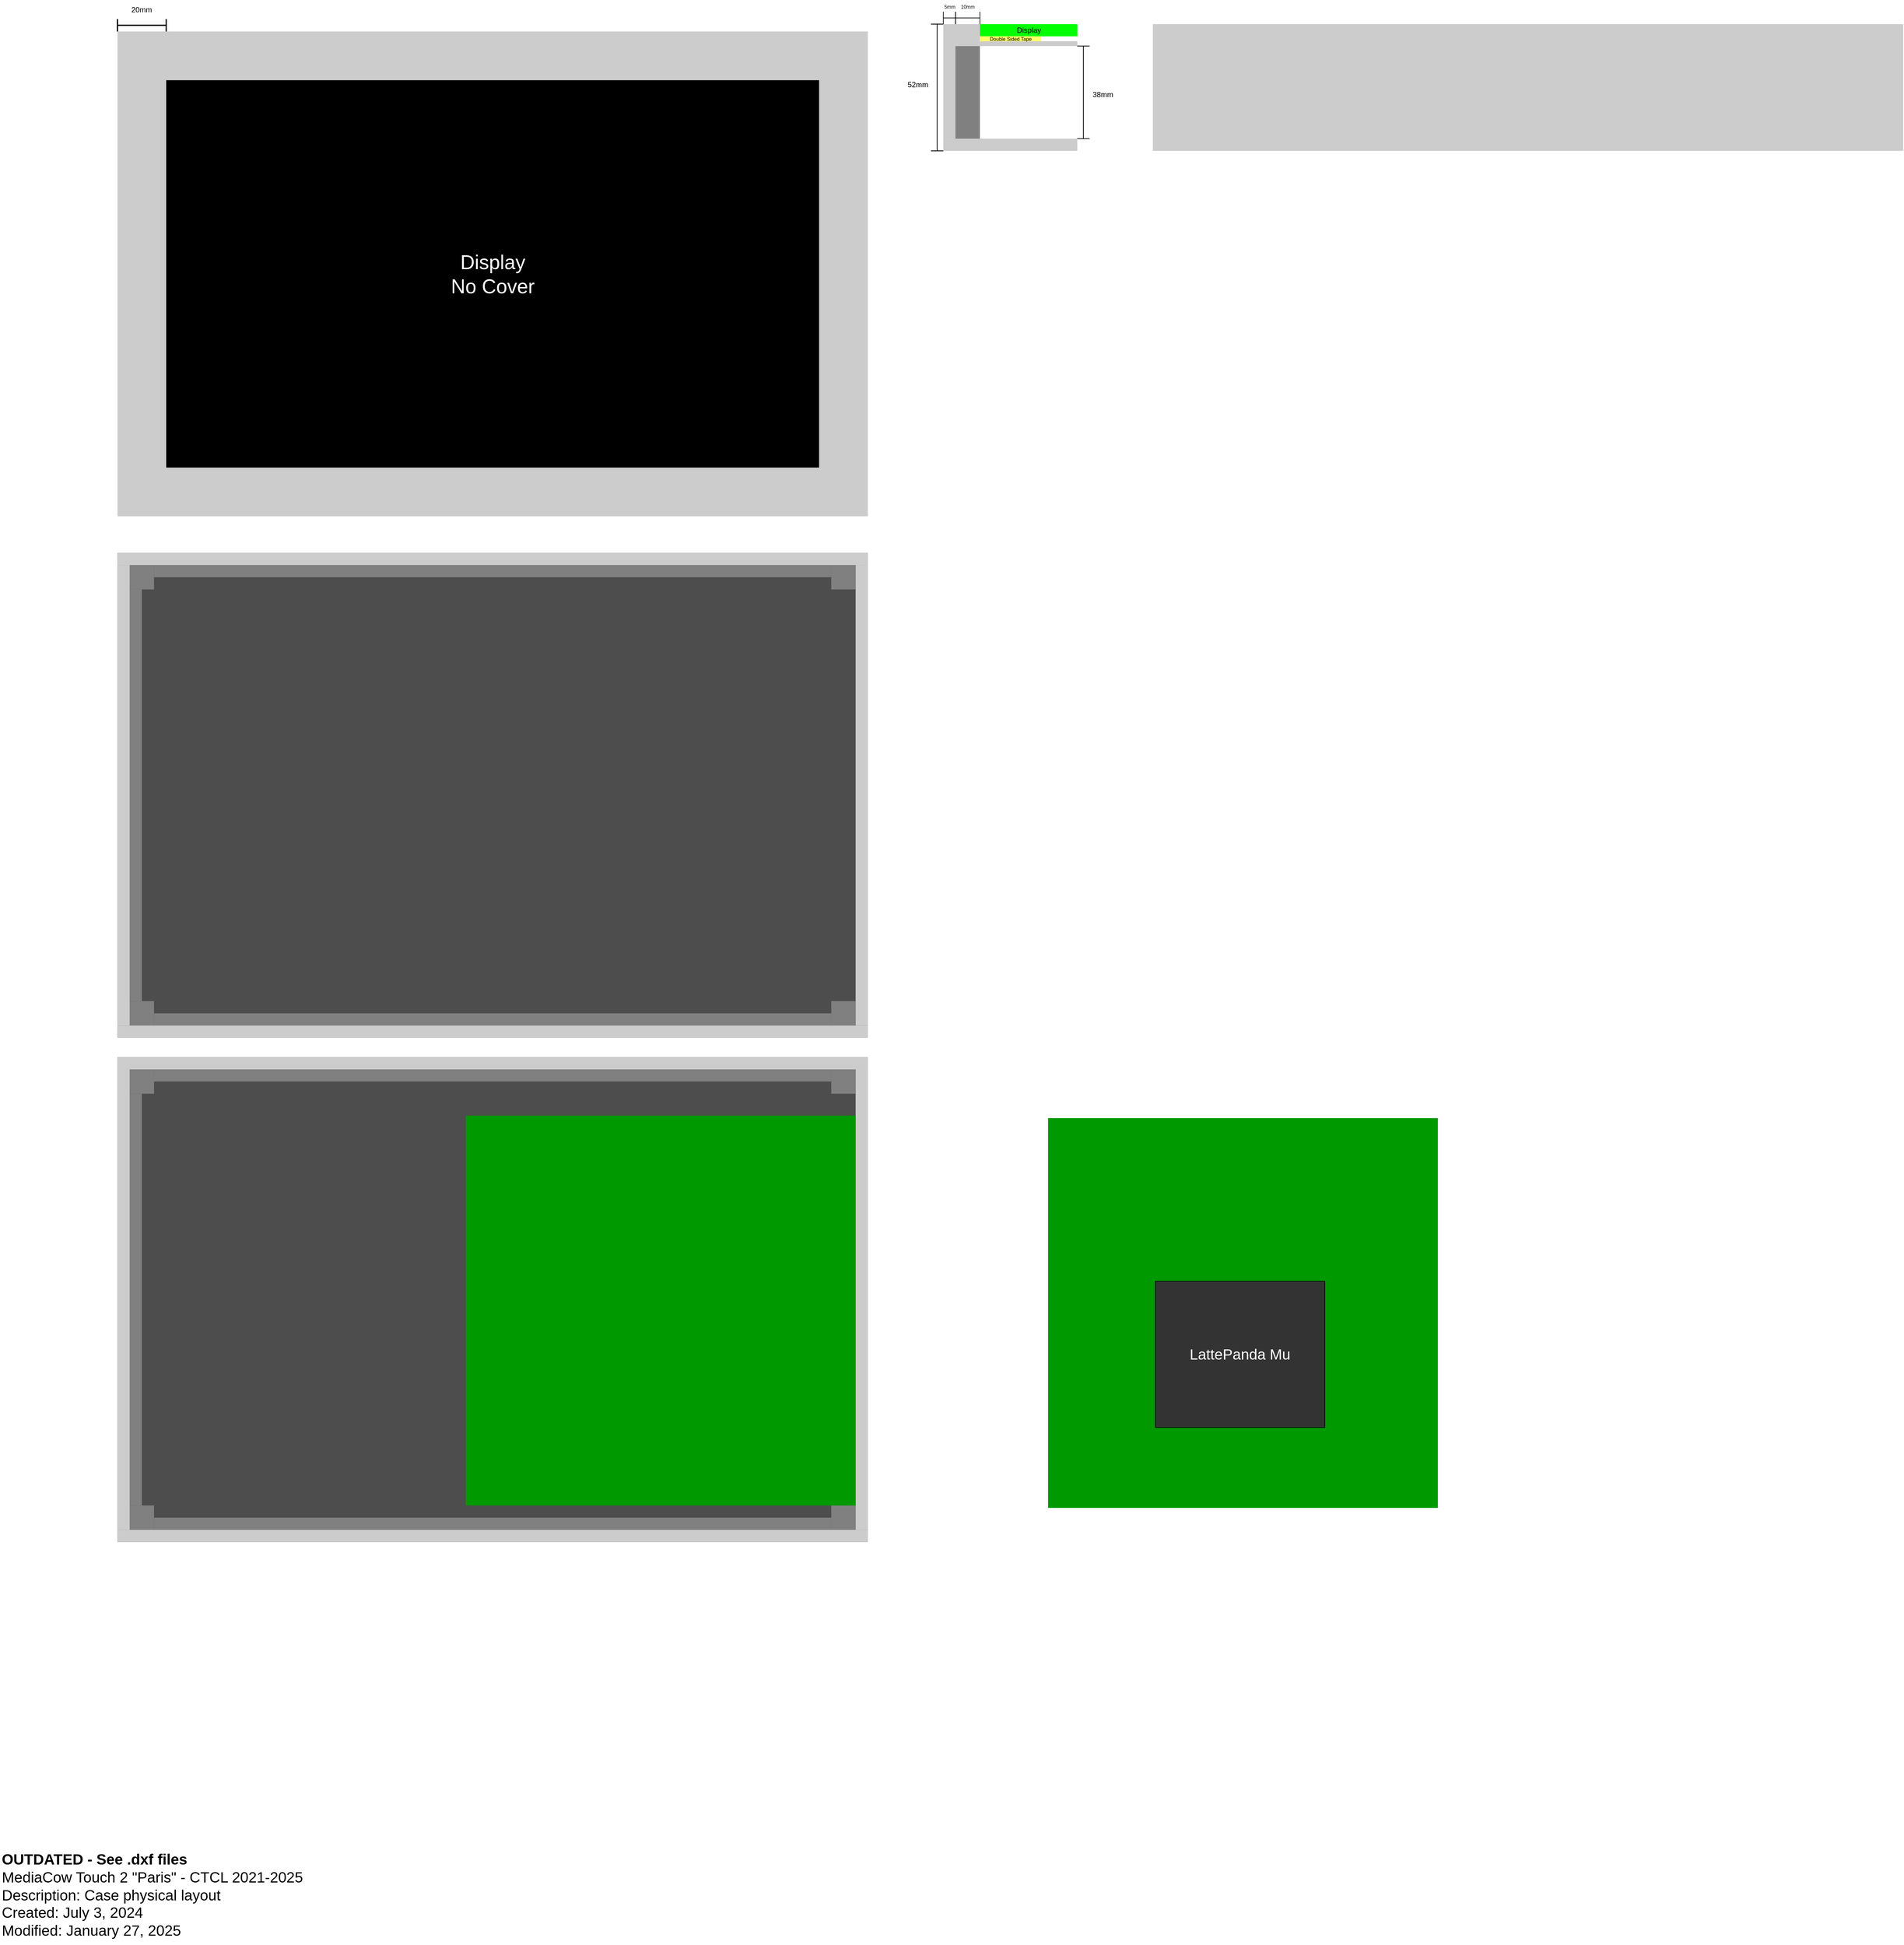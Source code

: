 <mxfile version="26.0.9">
  <diagram name="Page-1" id="Xj-SmYEpzrhkBik-2ail">
    <mxGraphModel dx="1434" dy="842" grid="1" gridSize="3.937" guides="1" tooltips="1" connect="1" arrows="1" fold="1" page="1" pageScale="1" pageWidth="4681" pageHeight="3300" math="0" shadow="0">
      <root>
        <mxCell id="0" />
        <mxCell id="1" parent="0" />
        <mxCell id="cL95VFljcKObzs7paVgr-37" value="" style="whiteSpace=wrap;html=1;aspect=fixed;strokeColor=none;fillColor=#009900;movable=0;resizable=0;rotatable=0;deletable=0;editable=0;locked=1;connectable=0;" parent="1" vertex="1">
          <mxGeometry x="1700.787" y="1952.747" width="629.92" height="629.92" as="geometry" />
        </mxCell>
        <mxCell id="cL95VFljcKObzs7paVgr-21" value="" style="rounded=0;whiteSpace=wrap;html=1;strokeColor=none;fillColor=#4D4D4D;movable=0;resizable=0;rotatable=0;deletable=0;editable=0;locked=1;connectable=0;" parent="1" vertex="1">
          <mxGeometry x="196.854" y="1854.33" width="1212.6" height="783.463" as="geometry" />
        </mxCell>
        <mxCell id="cL95VFljcKObzs7paVgr-22" value="" style="whiteSpace=wrap;html=1;strokeColor=none;fillColor=#cccccc;movable=0;resizable=0;rotatable=0;deletable=0;editable=0;locked=1;connectable=0;" parent="1" vertex="1">
          <mxGeometry x="196.857" y="1854.327" width="1212.596" height="19.685" as="geometry" />
        </mxCell>
        <mxCell id="cL95VFljcKObzs7paVgr-23" value="" style="whiteSpace=wrap;html=1;strokeColor=none;fillColor=#cccccc;movable=0;resizable=0;rotatable=0;deletable=0;editable=0;locked=1;connectable=0;" parent="1" vertex="1">
          <mxGeometry x="196.864" y="2618.104" width="1212.596" height="19.685" as="geometry" />
        </mxCell>
        <mxCell id="cL95VFljcKObzs7paVgr-24" value="" style="whiteSpace=wrap;html=1;strokeColor=none;fillColor=#cccccc;movable=0;resizable=0;rotatable=0;deletable=0;editable=0;locked=1;connectable=0;" parent="1" vertex="1">
          <mxGeometry x="196.857" y="1874.007" width="19.68" height="744.09" as="geometry" />
        </mxCell>
        <mxCell id="cL95VFljcKObzs7paVgr-25" value="" style="whiteSpace=wrap;html=1;strokeColor=none;fillColor=#cccccc;movable=0;resizable=0;rotatable=0;deletable=0;editable=0;locked=1;connectable=0;" parent="1" vertex="1">
          <mxGeometry x="1389.784" y="1874.004" width="19.68" height="744.09" as="geometry" />
        </mxCell>
        <mxCell id="cL95VFljcKObzs7paVgr-26" value="" style="rounded=0;whiteSpace=wrap;html=1;strokeColor=none;fillColor=#808080;movable=0;resizable=0;rotatable=0;deletable=0;editable=0;locked=1;connectable=0;" parent="1" vertex="1">
          <mxGeometry x="216.537" y="1874.007" width="39.38" height="39.37" as="geometry" />
        </mxCell>
        <mxCell id="cL95VFljcKObzs7paVgr-27" value="" style="rounded=0;whiteSpace=wrap;html=1;strokeColor=none;fillColor=#808080;movable=0;resizable=0;rotatable=0;deletable=0;editable=0;locked=1;connectable=0;" parent="1" vertex="1">
          <mxGeometry x="216.534" y="2578.724" width="39.38" height="39.37" as="geometry" />
        </mxCell>
        <mxCell id="cL95VFljcKObzs7paVgr-28" value="" style="rounded=0;whiteSpace=wrap;html=1;strokeColor=none;fillColor=#808080;movable=0;resizable=0;rotatable=0;deletable=0;editable=0;locked=1;connectable=0;" parent="1" vertex="1">
          <mxGeometry x="1350.401" y="2578.721" width="39.38" height="39.37" as="geometry" />
        </mxCell>
        <mxCell id="cL95VFljcKObzs7paVgr-29" value="" style="rounded=0;whiteSpace=wrap;html=1;strokeColor=none;fillColor=#808080;movable=0;resizable=0;rotatable=0;deletable=0;editable=0;locked=1;connectable=0;" parent="1" vertex="1">
          <mxGeometry x="1350.398" y="1874.008" width="39.38" height="39.37" as="geometry" />
        </mxCell>
        <mxCell id="cL95VFljcKObzs7paVgr-30" value="" style="rounded=0;whiteSpace=wrap;html=1;strokeColor=none;fillColor=#808080;movable=0;resizable=0;rotatable=0;deletable=0;editable=0;locked=1;connectable=0;" parent="1" vertex="1">
          <mxGeometry x="255.917" y="1874.007" width="1094.49" height="19.69" as="geometry" />
        </mxCell>
        <mxCell id="cL95VFljcKObzs7paVgr-31" value="" style="rounded=0;whiteSpace=wrap;html=1;strokeColor=none;fillColor=#808080;movable=0;resizable=0;rotatable=0;deletable=0;editable=0;locked=1;connectable=0;" parent="1" vertex="1">
          <mxGeometry x="255.914" y="2598.404" width="1094.49" height="19.69" as="geometry" />
        </mxCell>
        <mxCell id="cL95VFljcKObzs7paVgr-32" value="" style="rounded=0;whiteSpace=wrap;html=1;strokeColor=none;fillColor=#808080;movable=0;resizable=0;rotatable=0;deletable=0;editable=0;locked=1;connectable=0;" parent="1" vertex="1">
          <mxGeometry x="216.537" y="1913.377" width="19.69" height="665.36" as="geometry" />
        </mxCell>
        <mxCell id="gxm-fGBhmQH7gO7SO7xa-2" value="" style="rounded=0;whiteSpace=wrap;html=1;strokeColor=none;fillColor=#CCCCCC;" parent="1" vertex="1">
          <mxGeometry x="196.85" y="196.85" width="1212.6" height="783.463" as="geometry" />
        </mxCell>
        <mxCell id="gxm-fGBhmQH7gO7SO7xa-1" value="Display&lt;div&gt;No Cover&lt;/div&gt;" style="rounded=0;whiteSpace=wrap;html=1;fillColor=#000000;fontColor=#FFFFFF;strokeColor=none;fontSize=32;" parent="1" vertex="1">
          <mxGeometry x="275.59" y="275.59" width="1055.116" height="625.983" as="geometry" />
        </mxCell>
        <mxCell id="gxm-fGBhmQH7gO7SO7xa-8" value="" style="shape=crossbar;whiteSpace=wrap;html=1;rounded=1;strokeWidth=1.968;" parent="1" vertex="1">
          <mxGeometry x="196.85" y="176.85" width="78.74" height="20" as="geometry" />
        </mxCell>
        <mxCell id="gxm-fGBhmQH7gO7SO7xa-9" value="20mm" style="text;html=1;align=center;verticalAlign=middle;whiteSpace=wrap;rounded=0;" parent="1" vertex="1">
          <mxGeometry x="206.22" y="146.85" width="60" height="30" as="geometry" />
        </mxCell>
        <mxCell id="gxm-fGBhmQH7gO7SO7xa-11" value="" style="rounded=0;whiteSpace=wrap;html=1;strokeColor=none;fillColor=#CCCCCC;" parent="1" vertex="1">
          <mxGeometry x="1531.49" y="185.04" width="19.69" height="185.04" as="geometry" />
        </mxCell>
        <mxCell id="gxm-fGBhmQH7gO7SO7xa-12" value="" style="rounded=0;whiteSpace=wrap;html=1;strokeColor=none;fillColor=#CCCCCC;" parent="1" vertex="1">
          <mxGeometry x="1531.49" y="370.08" width="216.53" height="19.67" as="geometry" />
        </mxCell>
        <mxCell id="gxm-fGBhmQH7gO7SO7xa-13" value="" style="rounded=0;whiteSpace=wrap;html=1;strokeColor=none;fillColor=#808080;" parent="1" vertex="1">
          <mxGeometry x="1551.02" y="220.47" width="39.53" height="149.66" as="geometry" />
        </mxCell>
        <mxCell id="gxm-fGBhmQH7gO7SO7xa-14" value="&lt;b&gt;OUTDATED - See .dxf files&lt;/b&gt;&lt;br&gt;MediaCow Touch 2 &quot;Paris&quot; - CTCL 2021-2025&lt;br style=&quot;font-size: 24px;&quot;&gt;Description: Case physical layout&lt;br style=&quot;font-size: 24px;&quot;&gt;&lt;div style=&quot;font-size: 24px;&quot;&gt;Created: July 3, 2024&lt;/div&gt;&lt;div style=&quot;font-size: 24px;&quot;&gt;Modified: January 27, 2025&lt;/div&gt;" style="text;html=1;align=left;verticalAlign=top;whiteSpace=wrap;rounded=0;fontSize=24;" parent="1" vertex="1">
          <mxGeometry x="7.87" y="3129.92" width="563.57" height="157.48" as="geometry" />
        </mxCell>
        <mxCell id="gxm-fGBhmQH7gO7SO7xa-15" value="Display" style="rounded=0;whiteSpace=wrap;html=1;strokeColor=none;fillColor=#00FF00;fontColor=#000000;" parent="1" vertex="1">
          <mxGeometry x="1590.55" y="185.02" width="157.64" height="19.69" as="geometry" />
        </mxCell>
        <mxCell id="gxm-fGBhmQH7gO7SO7xa-16" value="" style="rounded=0;whiteSpace=wrap;html=1;strokeColor=none;fillColor=#CCCCCC;" parent="1" vertex="1">
          <mxGeometry x="1590.55" y="212.58" width="157.64" height="7.87" as="geometry" />
        </mxCell>
        <mxCell id="gxm-fGBhmQH7gO7SO7xa-17" value="Double Sided Tape" style="rounded=0;whiteSpace=wrap;html=1;strokeColor=none;fillColor=#FFFF66;fontSize=8;" parent="1" vertex="1">
          <mxGeometry x="1590.55" y="204.71" width="98.59" height="7.87" as="geometry" />
        </mxCell>
        <mxCell id="gxm-fGBhmQH7gO7SO7xa-18" value="" style="rounded=0;whiteSpace=wrap;html=1;strokeColor=none;fillColor=#CCCCCC;" parent="1" vertex="1">
          <mxGeometry x="1551.02" y="185.03" width="39.53" height="35.44" as="geometry" />
        </mxCell>
        <mxCell id="gxm-fGBhmQH7gO7SO7xa-21" value="" style="rounded=0;whiteSpace=wrap;html=1;strokeColor=none;fillColor=#CCCCCC;" parent="1" vertex="1">
          <mxGeometry x="1870.08" y="185.03" width="1212.6" height="204.73" as="geometry" />
        </mxCell>
        <mxCell id="gxm-fGBhmQH7gO7SO7xa-22" value="" style="shape=crossbar;whiteSpace=wrap;html=1;rounded=1;direction=south;strokeWidth=1.181;" parent="1" vertex="1">
          <mxGeometry x="1511.49" y="185.02" width="20" height="204.73" as="geometry" />
        </mxCell>
        <mxCell id="gxm-fGBhmQH7gO7SO7xa-23" value="" style="shape=crossbar;whiteSpace=wrap;html=1;rounded=1;direction=south;strokeWidth=1.181;" parent="1" vertex="1">
          <mxGeometry x="1747.87" y="220.47" width="20" height="149.61" as="geometry" />
        </mxCell>
        <mxCell id="gxm-fGBhmQH7gO7SO7xa-24" value="38mm" style="text;html=1;align=center;verticalAlign=middle;whiteSpace=wrap;rounded=0;" parent="1" vertex="1">
          <mxGeometry x="1763.78" y="283.47" width="51.18" height="31.49" as="geometry" />
        </mxCell>
        <mxCell id="gxm-fGBhmQH7gO7SO7xa-25" value="52mm" style="text;html=1;align=center;verticalAlign=middle;whiteSpace=wrap;rounded=0;" parent="1" vertex="1">
          <mxGeometry x="1464.567" y="267.717" width="51.18" height="31.49" as="geometry" />
        </mxCell>
        <mxCell id="gxm-fGBhmQH7gO7SO7xa-26" value="" style="rounded=0;whiteSpace=wrap;html=1;strokeColor=none;fillColor=#4D4D4D;" parent="1" vertex="1">
          <mxGeometry x="196.847" y="1039.373" width="1212.6" height="783.463" as="geometry" />
        </mxCell>
        <mxCell id="cL95VFljcKObzs7paVgr-4" value="" style="whiteSpace=wrap;html=1;strokeColor=none;fillColor=#cccccc;" parent="1" vertex="1">
          <mxGeometry x="196.85" y="1039.37" width="1212.596" height="19.685" as="geometry" />
        </mxCell>
        <mxCell id="cL95VFljcKObzs7paVgr-5" value="" style="shape=crossbar;whiteSpace=wrap;html=1;rounded=1;" parent="1" vertex="1">
          <mxGeometry x="1531.49" y="165.04" width="19.69" height="20" as="geometry" />
        </mxCell>
        <mxCell id="cL95VFljcKObzs7paVgr-6" value="" style="shape=crossbar;whiteSpace=wrap;html=1;rounded=1;" parent="1" vertex="1">
          <mxGeometry x="1551.18" y="165.03" width="39.37" height="20" as="geometry" />
        </mxCell>
        <mxCell id="cL95VFljcKObzs7paVgr-7" value="5mm" style="text;html=1;align=center;verticalAlign=middle;whiteSpace=wrap;rounded=0;fontSize=8;" parent="1" vertex="1">
          <mxGeometry x="1529.52" y="149.6" width="23.62" height="15.43" as="geometry" />
        </mxCell>
        <mxCell id="cL95VFljcKObzs7paVgr-8" value="10mm" style="text;html=1;align=center;verticalAlign=middle;whiteSpace=wrap;rounded=0;fontSize=8;" parent="1" vertex="1">
          <mxGeometry x="1559.06" y="149.61" width="23.62" height="15.43" as="geometry" />
        </mxCell>
        <mxCell id="cL95VFljcKObzs7paVgr-9" value="" style="whiteSpace=wrap;html=1;strokeColor=none;fillColor=#cccccc;" parent="1" vertex="1">
          <mxGeometry x="196.857" y="1803.147" width="1212.596" height="19.685" as="geometry" />
        </mxCell>
        <mxCell id="cL95VFljcKObzs7paVgr-10" value="" style="whiteSpace=wrap;html=1;strokeColor=none;fillColor=#cccccc;" parent="1" vertex="1">
          <mxGeometry x="196.85" y="1059.05" width="19.68" height="744.09" as="geometry" />
        </mxCell>
        <mxCell id="cL95VFljcKObzs7paVgr-11" value="" style="whiteSpace=wrap;html=1;strokeColor=none;fillColor=#cccccc;" parent="1" vertex="1">
          <mxGeometry x="1389.777" y="1059.047" width="19.68" height="744.09" as="geometry" />
        </mxCell>
        <mxCell id="cL95VFljcKObzs7paVgr-13" value="" style="rounded=0;whiteSpace=wrap;html=1;strokeColor=none;fillColor=#808080;" parent="1" vertex="1">
          <mxGeometry x="216.53" y="1059.05" width="39.38" height="39.37" as="geometry" />
        </mxCell>
        <mxCell id="cL95VFljcKObzs7paVgr-14" value="" style="rounded=0;whiteSpace=wrap;html=1;strokeColor=none;fillColor=#808080;" parent="1" vertex="1">
          <mxGeometry x="216.527" y="1763.767" width="39.38" height="39.37" as="geometry" />
        </mxCell>
        <mxCell id="cL95VFljcKObzs7paVgr-15" value="" style="rounded=0;whiteSpace=wrap;html=1;strokeColor=none;fillColor=#808080;" parent="1" vertex="1">
          <mxGeometry x="1350.394" y="1763.764" width="39.38" height="39.37" as="geometry" />
        </mxCell>
        <mxCell id="cL95VFljcKObzs7paVgr-16" value="" style="rounded=0;whiteSpace=wrap;html=1;strokeColor=none;fillColor=#808080;" parent="1" vertex="1">
          <mxGeometry x="1350.391" y="1059.051" width="39.38" height="39.37" as="geometry" />
        </mxCell>
        <mxCell id="cL95VFljcKObzs7paVgr-17" value="" style="rounded=0;whiteSpace=wrap;html=1;strokeColor=none;fillColor=#808080;" parent="1" vertex="1">
          <mxGeometry x="255.91" y="1059.05" width="1094.49" height="19.69" as="geometry" />
        </mxCell>
        <mxCell id="cL95VFljcKObzs7paVgr-18" value="" style="rounded=0;whiteSpace=wrap;html=1;strokeColor=none;fillColor=#808080;" parent="1" vertex="1">
          <mxGeometry x="255.907" y="1783.447" width="1094.49" height="19.69" as="geometry" />
        </mxCell>
        <mxCell id="cL95VFljcKObzs7paVgr-20" value="" style="rounded=0;whiteSpace=wrap;html=1;strokeColor=none;fillColor=#808080;" parent="1" vertex="1">
          <mxGeometry x="216.53" y="1098.42" width="19.69" height="665.36" as="geometry" />
        </mxCell>
        <mxCell id="cL95VFljcKObzs7paVgr-34" value="" style="whiteSpace=wrap;html=1;aspect=fixed;strokeColor=none;fillColor=#009900;" parent="1" vertex="1">
          <mxGeometry x="759.85" y="1948.81" width="629.93" height="629.93" as="geometry" />
        </mxCell>
        <mxCell id="cL95VFljcKObzs7paVgr-36" value="LattePanda Mu" style="rounded=0;whiteSpace=wrap;html=1;fillColor=#333333;fontColor=#FFFFFF;fontSize=24;" parent="1" vertex="1">
          <mxGeometry x="1874.01" y="2216.53" width="274.015" height="236.22" as="geometry" />
        </mxCell>
      </root>
    </mxGraphModel>
  </diagram>
</mxfile>
